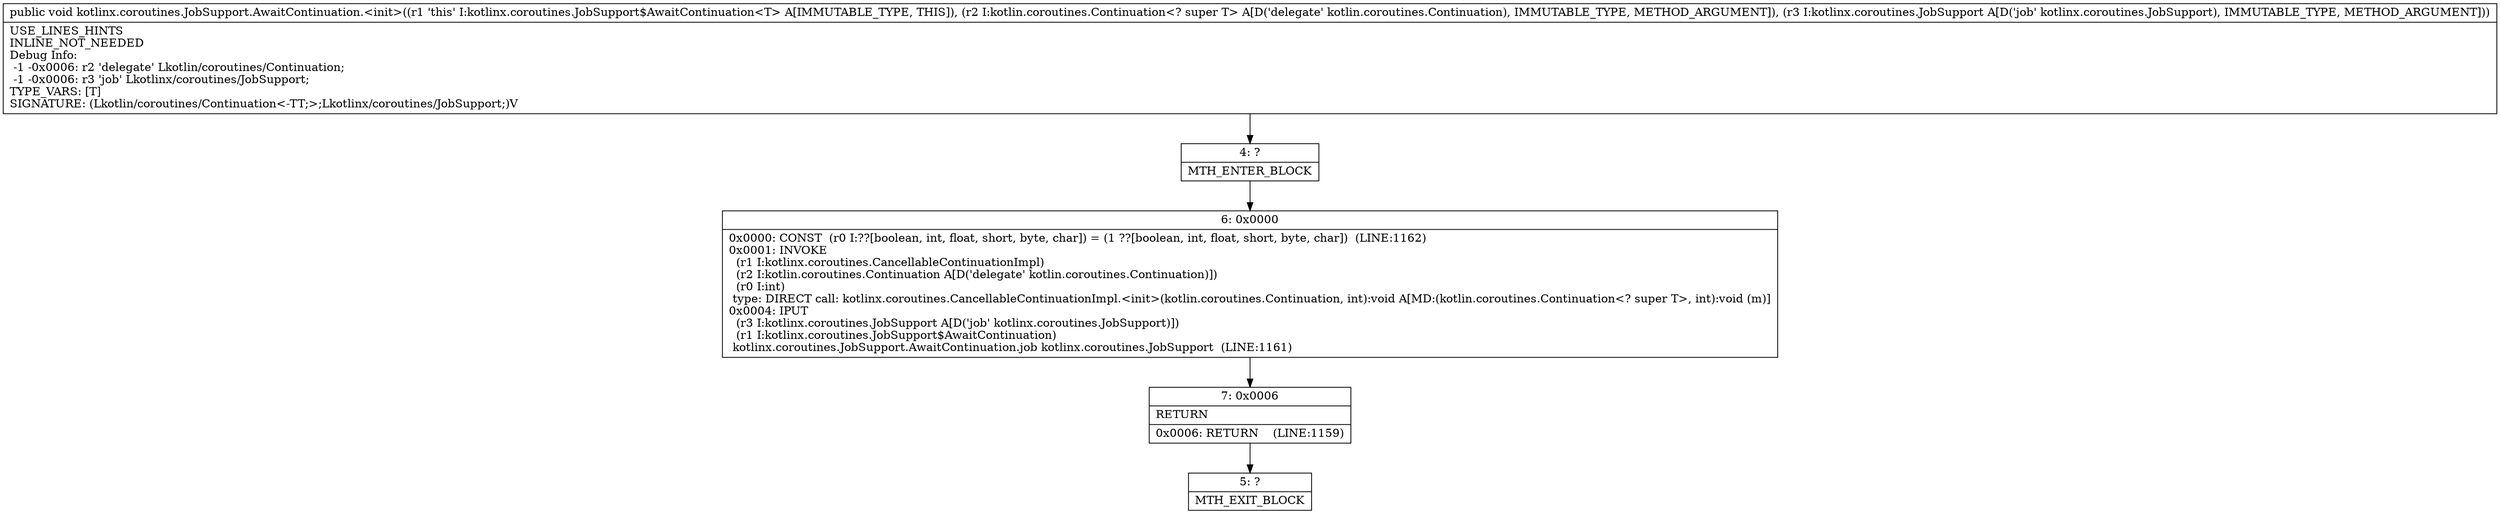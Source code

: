 digraph "CFG forkotlinx.coroutines.JobSupport.AwaitContinuation.\<init\>(Lkotlin\/coroutines\/Continuation;Lkotlinx\/coroutines\/JobSupport;)V" {
Node_4 [shape=record,label="{4\:\ ?|MTH_ENTER_BLOCK\l}"];
Node_6 [shape=record,label="{6\:\ 0x0000|0x0000: CONST  (r0 I:??[boolean, int, float, short, byte, char]) = (1 ??[boolean, int, float, short, byte, char])  (LINE:1162)\l0x0001: INVOKE  \l  (r1 I:kotlinx.coroutines.CancellableContinuationImpl)\l  (r2 I:kotlin.coroutines.Continuation A[D('delegate' kotlin.coroutines.Continuation)])\l  (r0 I:int)\l type: DIRECT call: kotlinx.coroutines.CancellableContinuationImpl.\<init\>(kotlin.coroutines.Continuation, int):void A[MD:(kotlin.coroutines.Continuation\<? super T\>, int):void (m)]\l0x0004: IPUT  \l  (r3 I:kotlinx.coroutines.JobSupport A[D('job' kotlinx.coroutines.JobSupport)])\l  (r1 I:kotlinx.coroutines.JobSupport$AwaitContinuation)\l kotlinx.coroutines.JobSupport.AwaitContinuation.job kotlinx.coroutines.JobSupport  (LINE:1161)\l}"];
Node_7 [shape=record,label="{7\:\ 0x0006|RETURN\l|0x0006: RETURN    (LINE:1159)\l}"];
Node_5 [shape=record,label="{5\:\ ?|MTH_EXIT_BLOCK\l}"];
MethodNode[shape=record,label="{public void kotlinx.coroutines.JobSupport.AwaitContinuation.\<init\>((r1 'this' I:kotlinx.coroutines.JobSupport$AwaitContinuation\<T\> A[IMMUTABLE_TYPE, THIS]), (r2 I:kotlin.coroutines.Continuation\<? super T\> A[D('delegate' kotlin.coroutines.Continuation), IMMUTABLE_TYPE, METHOD_ARGUMENT]), (r3 I:kotlinx.coroutines.JobSupport A[D('job' kotlinx.coroutines.JobSupport), IMMUTABLE_TYPE, METHOD_ARGUMENT]))  | USE_LINES_HINTS\lINLINE_NOT_NEEDED\lDebug Info:\l  \-1 \-0x0006: r2 'delegate' Lkotlin\/coroutines\/Continuation;\l  \-1 \-0x0006: r3 'job' Lkotlinx\/coroutines\/JobSupport;\lTYPE_VARS: [T]\lSIGNATURE: (Lkotlin\/coroutines\/Continuation\<\-TT;\>;Lkotlinx\/coroutines\/JobSupport;)V\l}"];
MethodNode -> Node_4;Node_4 -> Node_6;
Node_6 -> Node_7;
Node_7 -> Node_5;
}

